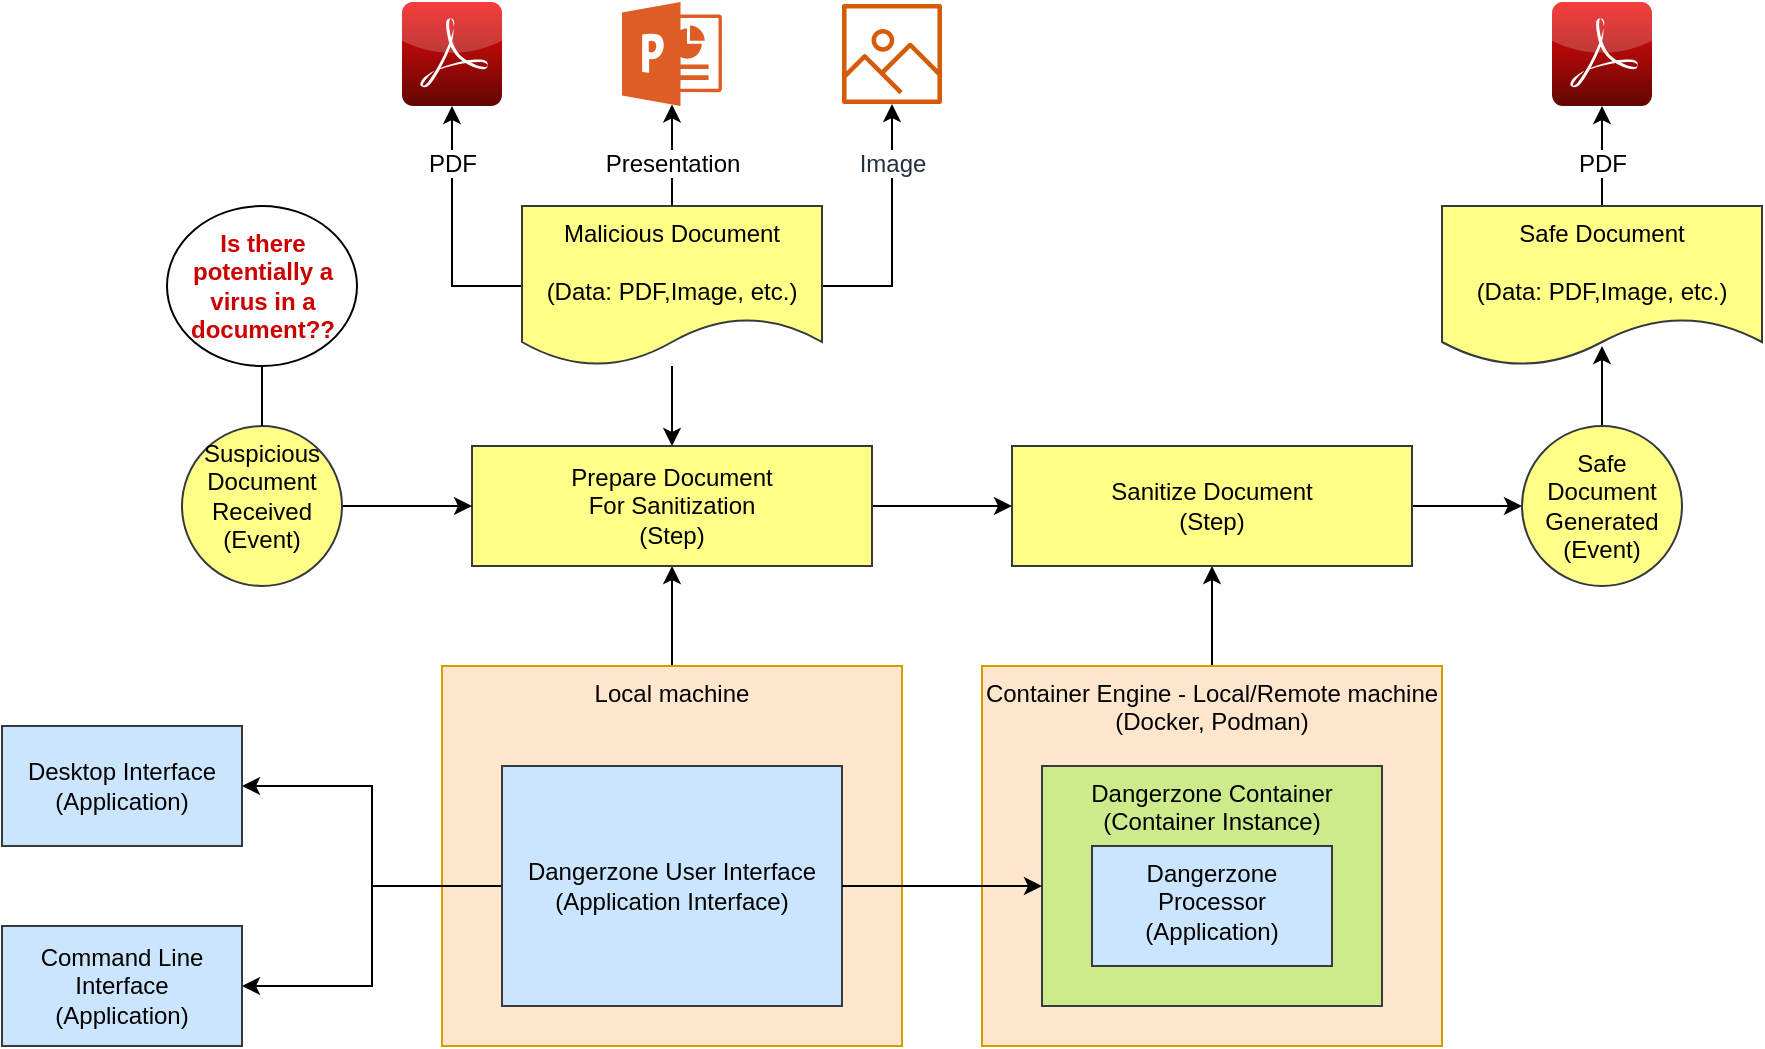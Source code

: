 <mxfile version="15.8.4" type="device"><diagram id="UNhiIDYSu38UMHZ4c1Al" name="Page-1"><mxGraphModel dx="1985" dy="1212" grid="1" gridSize="10" guides="1" tooltips="1" connect="1" arrows="1" fold="1" page="1" pageScale="1" pageWidth="1100" pageHeight="850" math="0" shadow="0"><root><mxCell id="0"/><mxCell id="1" parent="0"/><mxCell id="-rujlBiW_8hDiQRwq9sJ-32" style="edgeStyle=orthogonalEdgeStyle;rounded=0;orthogonalLoop=1;jettySize=auto;html=1;labelBorderColor=none;labelBackgroundColor=default;" edge="1" parent="1" source="-rujlBiW_8hDiQRwq9sJ-12" target="-rujlBiW_8hDiQRwq9sJ-28"><mxGeometry relative="1" as="geometry"/></mxCell><mxCell id="-rujlBiW_8hDiQRwq9sJ-20" style="edgeStyle=orthogonalEdgeStyle;rounded=0;orthogonalLoop=1;jettySize=auto;html=1;entryX=0.5;entryY=1;entryDx=0;entryDy=0;" edge="1" parent="1" source="-rujlBiW_8hDiQRwq9sJ-10" target="-rujlBiW_8hDiQRwq9sJ-11"><mxGeometry relative="1" as="geometry"/></mxCell><mxCell id="-rujlBiW_8hDiQRwq9sJ-10" value="Local machine" style="rounded=0;whiteSpace=wrap;html=1;verticalAlign=top;fillColor=#ffe6cc;strokeColor=#d79b00;" vertex="1" parent="1"><mxGeometry x="270" y="352" width="230" height="190" as="geometry"/></mxCell><mxCell id="-rujlBiW_8hDiQRwq9sJ-7" style="edgeStyle=orthogonalEdgeStyle;rounded=0;orthogonalLoop=1;jettySize=auto;html=1;entryX=1;entryY=0.5;entryDx=0;entryDy=0;" edge="1" parent="1" source="-rujlBiW_8hDiQRwq9sJ-1" target="-rujlBiW_8hDiQRwq9sJ-2"><mxGeometry relative="1" as="geometry"/></mxCell><mxCell id="-rujlBiW_8hDiQRwq9sJ-8" style="edgeStyle=orthogonalEdgeStyle;rounded=0;orthogonalLoop=1;jettySize=auto;html=1;entryX=1;entryY=0.5;entryDx=0;entryDy=0;" edge="1" parent="1" source="-rujlBiW_8hDiQRwq9sJ-1" target="-rujlBiW_8hDiQRwq9sJ-3"><mxGeometry relative="1" as="geometry"/></mxCell><mxCell id="-rujlBiW_8hDiQRwq9sJ-1" value="Dangerzone User Interface&lt;br&gt;(Application Interface)" style="rounded=0;whiteSpace=wrap;html=1;fillColor=#cce5ff;strokeColor=#36393d;" vertex="1" parent="1"><mxGeometry x="300" y="402" width="170" height="120" as="geometry"/></mxCell><mxCell id="-rujlBiW_8hDiQRwq9sJ-2" value="Desktop Interface&lt;br&gt;(Application)" style="rounded=0;whiteSpace=wrap;html=1;fillColor=#cce5ff;strokeColor=#36393d;" vertex="1" parent="1"><mxGeometry x="50" y="382" width="120" height="60" as="geometry"/></mxCell><mxCell id="-rujlBiW_8hDiQRwq9sJ-3" value="Command Line Interface&lt;br&gt;(Application)" style="rounded=0;whiteSpace=wrap;html=1;fillColor=#cce5ff;strokeColor=#36393d;" vertex="1" parent="1"><mxGeometry x="50" y="482" width="120" height="60" as="geometry"/></mxCell><mxCell id="-rujlBiW_8hDiQRwq9sJ-21" style="edgeStyle=orthogonalEdgeStyle;rounded=0;orthogonalLoop=1;jettySize=auto;html=1;entryX=0.5;entryY=1;entryDx=0;entryDy=0;" edge="1" parent="1" source="-rujlBiW_8hDiQRwq9sJ-4" target="-rujlBiW_8hDiQRwq9sJ-13"><mxGeometry relative="1" as="geometry"/></mxCell><mxCell id="-rujlBiW_8hDiQRwq9sJ-4" value="Container Engine - Local/Remote machine&lt;br&gt;(Docker, Podman)" style="rounded=0;whiteSpace=wrap;html=1;verticalAlign=top;fillColor=#ffe6cc;strokeColor=#d79b00;" vertex="1" parent="1"><mxGeometry x="540" y="352" width="230" height="190" as="geometry"/></mxCell><mxCell id="-rujlBiW_8hDiQRwq9sJ-5" value="Dangerzone Container&lt;br&gt;(Container Instance)" style="rounded=0;whiteSpace=wrap;html=1;verticalAlign=top;fillColor=#cdeb8b;strokeColor=#36393d;" vertex="1" parent="1"><mxGeometry x="570" y="402" width="170" height="120" as="geometry"/></mxCell><mxCell id="-rujlBiW_8hDiQRwq9sJ-6" style="edgeStyle=orthogonalEdgeStyle;rounded=0;orthogonalLoop=1;jettySize=auto;html=1;" edge="1" parent="1" source="-rujlBiW_8hDiQRwq9sJ-1" target="-rujlBiW_8hDiQRwq9sJ-5"><mxGeometry relative="1" as="geometry"/></mxCell><mxCell id="-rujlBiW_8hDiQRwq9sJ-18" style="edgeStyle=orthogonalEdgeStyle;rounded=0;orthogonalLoop=1;jettySize=auto;html=1;entryX=0;entryY=0.5;entryDx=0;entryDy=0;" edge="1" parent="1" source="-rujlBiW_8hDiQRwq9sJ-11" target="-rujlBiW_8hDiQRwq9sJ-13"><mxGeometry relative="1" as="geometry"/></mxCell><mxCell id="-rujlBiW_8hDiQRwq9sJ-11" value="Prepare Document&lt;br&gt;For Sanitization&lt;br&gt;(Step)" style="rounded=0;whiteSpace=wrap;html=1;verticalAlign=middle;fillColor=#ffff88;strokeColor=#36393d;" vertex="1" parent="1"><mxGeometry x="285" y="242" width="200" height="60" as="geometry"/></mxCell><mxCell id="-rujlBiW_8hDiQRwq9sJ-25" style="edgeStyle=orthogonalEdgeStyle;rounded=0;orthogonalLoop=1;jettySize=auto;html=1;entryX=0.5;entryY=0;entryDx=0;entryDy=0;" edge="1" parent="1" source="-rujlBiW_8hDiQRwq9sJ-12" target="-rujlBiW_8hDiQRwq9sJ-11"><mxGeometry relative="1" as="geometry"/></mxCell><mxCell id="-rujlBiW_8hDiQRwq9sJ-33" style="edgeStyle=orthogonalEdgeStyle;rounded=0;orthogonalLoop=1;jettySize=auto;html=1;entryX=0.5;entryY=0.985;entryDx=0;entryDy=0;entryPerimeter=0;labelBorderColor=none;labelBackgroundColor=#E6E6E6;" edge="1" parent="1" source="-rujlBiW_8hDiQRwq9sJ-12" target="-rujlBiW_8hDiQRwq9sJ-29"><mxGeometry relative="1" as="geometry"/></mxCell><mxCell id="-rujlBiW_8hDiQRwq9sJ-34" style="edgeStyle=orthogonalEdgeStyle;rounded=0;orthogonalLoop=1;jettySize=auto;html=1;labelBorderColor=none;labelBackgroundColor=#E6E6E6;" edge="1" parent="1" source="-rujlBiW_8hDiQRwq9sJ-12" target="-rujlBiW_8hDiQRwq9sJ-27"><mxGeometry relative="1" as="geometry"/></mxCell><mxCell id="-rujlBiW_8hDiQRwq9sJ-12" value="Malicious Document&lt;br&gt;&lt;br&gt;(Data: PDF,Image, etc.)" style="shape=document;whiteSpace=wrap;html=1;boundedLbl=1;verticalAlign=top;fillColor=#ffff88;strokeColor=#36393d;" vertex="1" parent="1"><mxGeometry x="310" y="122" width="150" height="80" as="geometry"/></mxCell><mxCell id="-rujlBiW_8hDiQRwq9sJ-17" style="edgeStyle=orthogonalEdgeStyle;rounded=0;orthogonalLoop=1;jettySize=auto;html=1;" edge="1" parent="1" source="-rujlBiW_8hDiQRwq9sJ-13" target="-rujlBiW_8hDiQRwq9sJ-15"><mxGeometry relative="1" as="geometry"/></mxCell><mxCell id="-rujlBiW_8hDiQRwq9sJ-13" value="Sanitize Document&lt;br&gt;(Step)" style="rounded=0;whiteSpace=wrap;html=1;verticalAlign=middle;fillColor=#ffff88;strokeColor=#36393d;" vertex="1" parent="1"><mxGeometry x="555" y="242" width="200" height="60" as="geometry"/></mxCell><mxCell id="-rujlBiW_8hDiQRwq9sJ-19" style="edgeStyle=orthogonalEdgeStyle;rounded=0;orthogonalLoop=1;jettySize=auto;html=1;" edge="1" parent="1" source="-rujlBiW_8hDiQRwq9sJ-14" target="-rujlBiW_8hDiQRwq9sJ-11"><mxGeometry relative="1" as="geometry"/></mxCell><mxCell id="-rujlBiW_8hDiQRwq9sJ-14" value="Suspicious Document Received&lt;br&gt;(Event)" style="ellipse;whiteSpace=wrap;html=1;aspect=fixed;verticalAlign=top;fillColor=#ffff88;strokeColor=#36393d;" vertex="1" parent="1"><mxGeometry x="140" y="232" width="80" height="80" as="geometry"/></mxCell><mxCell id="-rujlBiW_8hDiQRwq9sJ-24" style="edgeStyle=orthogonalEdgeStyle;rounded=0;orthogonalLoop=1;jettySize=auto;html=1;entryX=0.5;entryY=0.875;entryDx=0;entryDy=0;entryPerimeter=0;" edge="1" parent="1" source="-rujlBiW_8hDiQRwq9sJ-15" target="-rujlBiW_8hDiQRwq9sJ-23"><mxGeometry relative="1" as="geometry"/></mxCell><mxCell id="-rujlBiW_8hDiQRwq9sJ-15" value="Safe Document Generated&lt;br&gt;(Event)" style="ellipse;whiteSpace=wrap;html=1;aspect=fixed;verticalAlign=middle;fillColor=#ffff88;strokeColor=#36393d;" vertex="1" parent="1"><mxGeometry x="810" y="232" width="80" height="80" as="geometry"/></mxCell><mxCell id="-rujlBiW_8hDiQRwq9sJ-22" value="Dangerzone Processor&lt;br&gt;(Application)" style="rounded=0;whiteSpace=wrap;html=1;verticalAlign=top;fillColor=#cce5ff;strokeColor=#36393d;" vertex="1" parent="1"><mxGeometry x="595" y="442" width="120" height="60" as="geometry"/></mxCell><mxCell id="-rujlBiW_8hDiQRwq9sJ-31" style="edgeStyle=orthogonalEdgeStyle;rounded=0;orthogonalLoop=1;jettySize=auto;html=1;labelBorderColor=none;labelBackgroundColor=#E6E6E6;" edge="1" parent="1" source="-rujlBiW_8hDiQRwq9sJ-23" target="-rujlBiW_8hDiQRwq9sJ-26"><mxGeometry relative="1" as="geometry"/></mxCell><mxCell id="-rujlBiW_8hDiQRwq9sJ-23" value="Safe Document&lt;br&gt;&lt;br&gt;(Data: PDF,Image, etc.)" style="shape=document;whiteSpace=wrap;html=1;boundedLbl=1;verticalAlign=top;fillColor=#ffff88;strokeColor=#36393d;" vertex="1" parent="1"><mxGeometry x="770" y="122" width="160" height="80" as="geometry"/></mxCell><mxCell id="-rujlBiW_8hDiQRwq9sJ-26" value="PDF" style="dashed=0;outlineConnect=0;html=1;align=center;labelPosition=center;verticalLabelPosition=bottom;verticalAlign=top;shape=mxgraph.webicons.adobe_pdf;fillColor=#F40C0C;gradientColor=#610603;labelBackgroundColor=default;spacingBottom=0;spacingTop=15;" vertex="1" parent="1"><mxGeometry x="825" y="20" width="50" height="52" as="geometry"/></mxCell><mxCell id="-rujlBiW_8hDiQRwq9sJ-27" value="PDF" style="dashed=0;outlineConnect=0;html=1;align=center;labelPosition=center;verticalLabelPosition=bottom;verticalAlign=top;shape=mxgraph.webicons.adobe_pdf;fillColor=#F40C0C;gradientColor=#610603;labelBackgroundColor=default;spacingBottom=0;spacingTop=15;" vertex="1" parent="1"><mxGeometry x="250" y="20" width="50" height="52" as="geometry"/></mxCell><mxCell id="-rujlBiW_8hDiQRwq9sJ-28" value="Image" style="sketch=0;outlineConnect=0;fontColor=#232F3E;gradientColor=none;fillColor=#D45B07;strokeColor=none;dashed=0;verticalLabelPosition=bottom;verticalAlign=top;align=center;html=1;fontSize=12;fontStyle=0;aspect=fixed;pointerEvents=1;shape=mxgraph.aws4.container_registry_image;labelBackgroundColor=default;spacingBottom=0;spacingTop=15;" vertex="1" parent="1"><mxGeometry x="470" y="20" width="50" height="52" as="geometry"/></mxCell><mxCell id="-rujlBiW_8hDiQRwq9sJ-29" value="Presentation" style="sketch=0;aspect=fixed;pointerEvents=1;shadow=0;dashed=0;html=1;strokeColor=none;labelPosition=center;verticalLabelPosition=bottom;verticalAlign=top;align=center;shape=mxgraph.mscae.other.powerpoint;fillColor=#DE5D24;labelBackgroundColor=default;spacingBottom=0;spacingTop=15;" vertex="1" parent="1"><mxGeometry x="360" y="20" width="50" height="52" as="geometry"/></mxCell><mxCell id="-rujlBiW_8hDiQRwq9sJ-36" value="Is there potentially a virus in a document??" style="ellipse;whiteSpace=wrap;html=1;labelBackgroundColor=none;verticalAlign=middle;fontColor=#CC0000;fontStyle=1" vertex="1" parent="1"><mxGeometry x="132.5" y="122" width="95" height="80" as="geometry"/></mxCell><mxCell id="-rujlBiW_8hDiQRwq9sJ-37" value="" style="endArrow=none;html=1;rounded=0;labelBackgroundColor=default;labelBorderColor=none;entryX=0.5;entryY=1;entryDx=0;entryDy=0;" edge="1" parent="1" source="-rujlBiW_8hDiQRwq9sJ-14" target="-rujlBiW_8hDiQRwq9sJ-36"><mxGeometry width="50" height="50" relative="1" as="geometry"><mxPoint x="-30" y="300" as="sourcePoint"/><mxPoint x="20" y="250" as="targetPoint"/></mxGeometry></mxCell></root></mxGraphModel></diagram></mxfile>